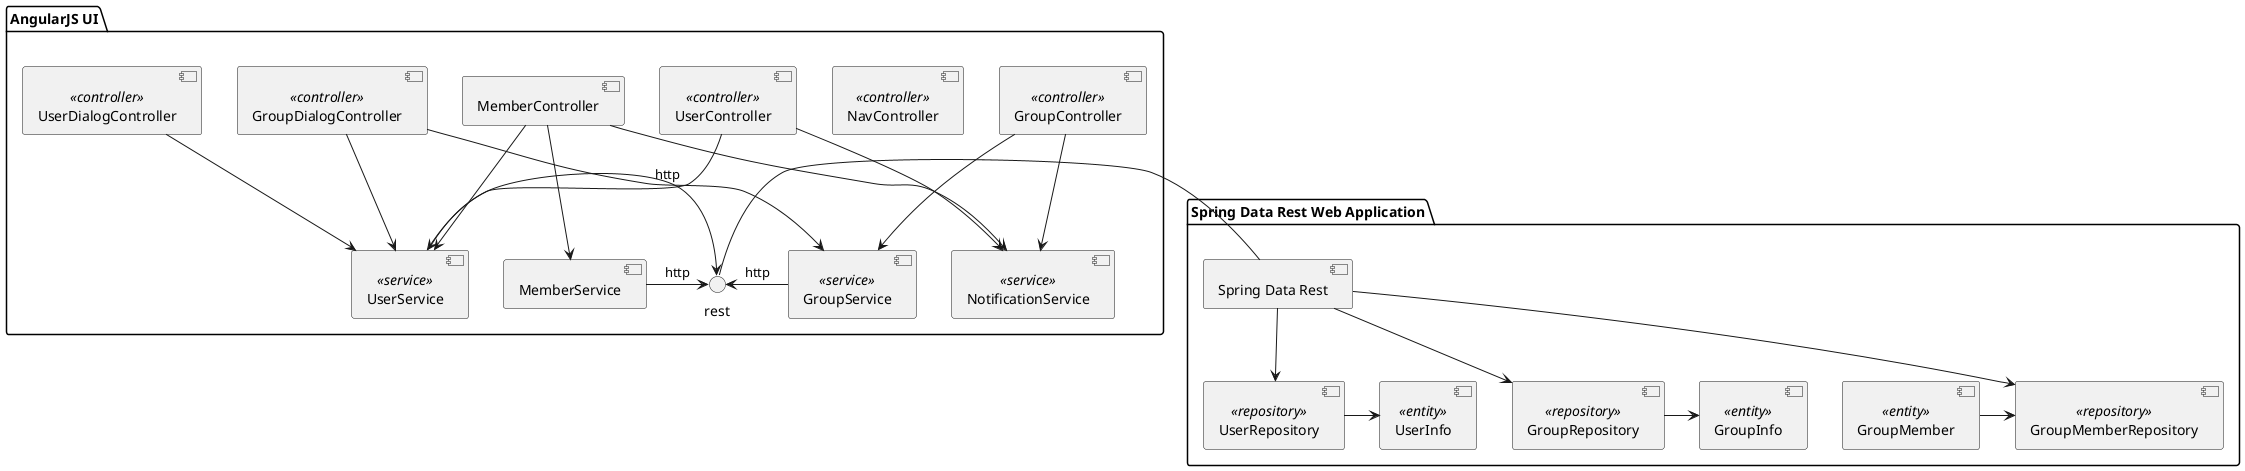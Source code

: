 @startuml

package "AngularJS UI" {
    [NavController] << controller >>
    [NotificationService] << service >>
    [UserController] << controller >>
    [UserService] << service >>
    [UserDialogController] << controller >>
    [UserController] -down-> [UserService]
    [UserController] -down-> [NotificationService]
    [UserDialogController] -down-> [UserService]
    [UserService] -right-> rest : http
    [GroupController] << controller >>
    [GroupService] << service >>
    [GroupDialogController] << controller >>
    [GroupDialogController] -down-> [UserService]
    [GroupController] -down-> [GroupService]
    [GroupController] -down-> [NotificationService]
    [GroupDialogController] -down-> [GroupService]
    [GroupService] -left-> rest : http
    [MemberController] -down-> [MemberService]
    [MemberController] -> [NotificationService]
    [MemberController] -down-> [UserService]
    [MemberService] -> rest : http
}

package "Spring Data Rest Web Application" {
    [UserInfo] << entity >>
    [GroupInfo] << entity >>
    [GroupMember] << entity >>
    [UserRepository] << repository >>
    [GroupRepository] << repository >>
    [GroupMemberRepository] << repository >>
    [UserRepository] -> [UserInfo]
    [GroupRepository] -> [GroupInfo]
    [GroupMember] -> [GroupMemberRepository]
    rest - [Spring Data Rest]
    [Spring Data Rest] --> [UserRepository]
    [Spring Data Rest] --> [GroupRepository]
    [Spring Data Rest] --> [GroupMemberRepository]
}

@enduml